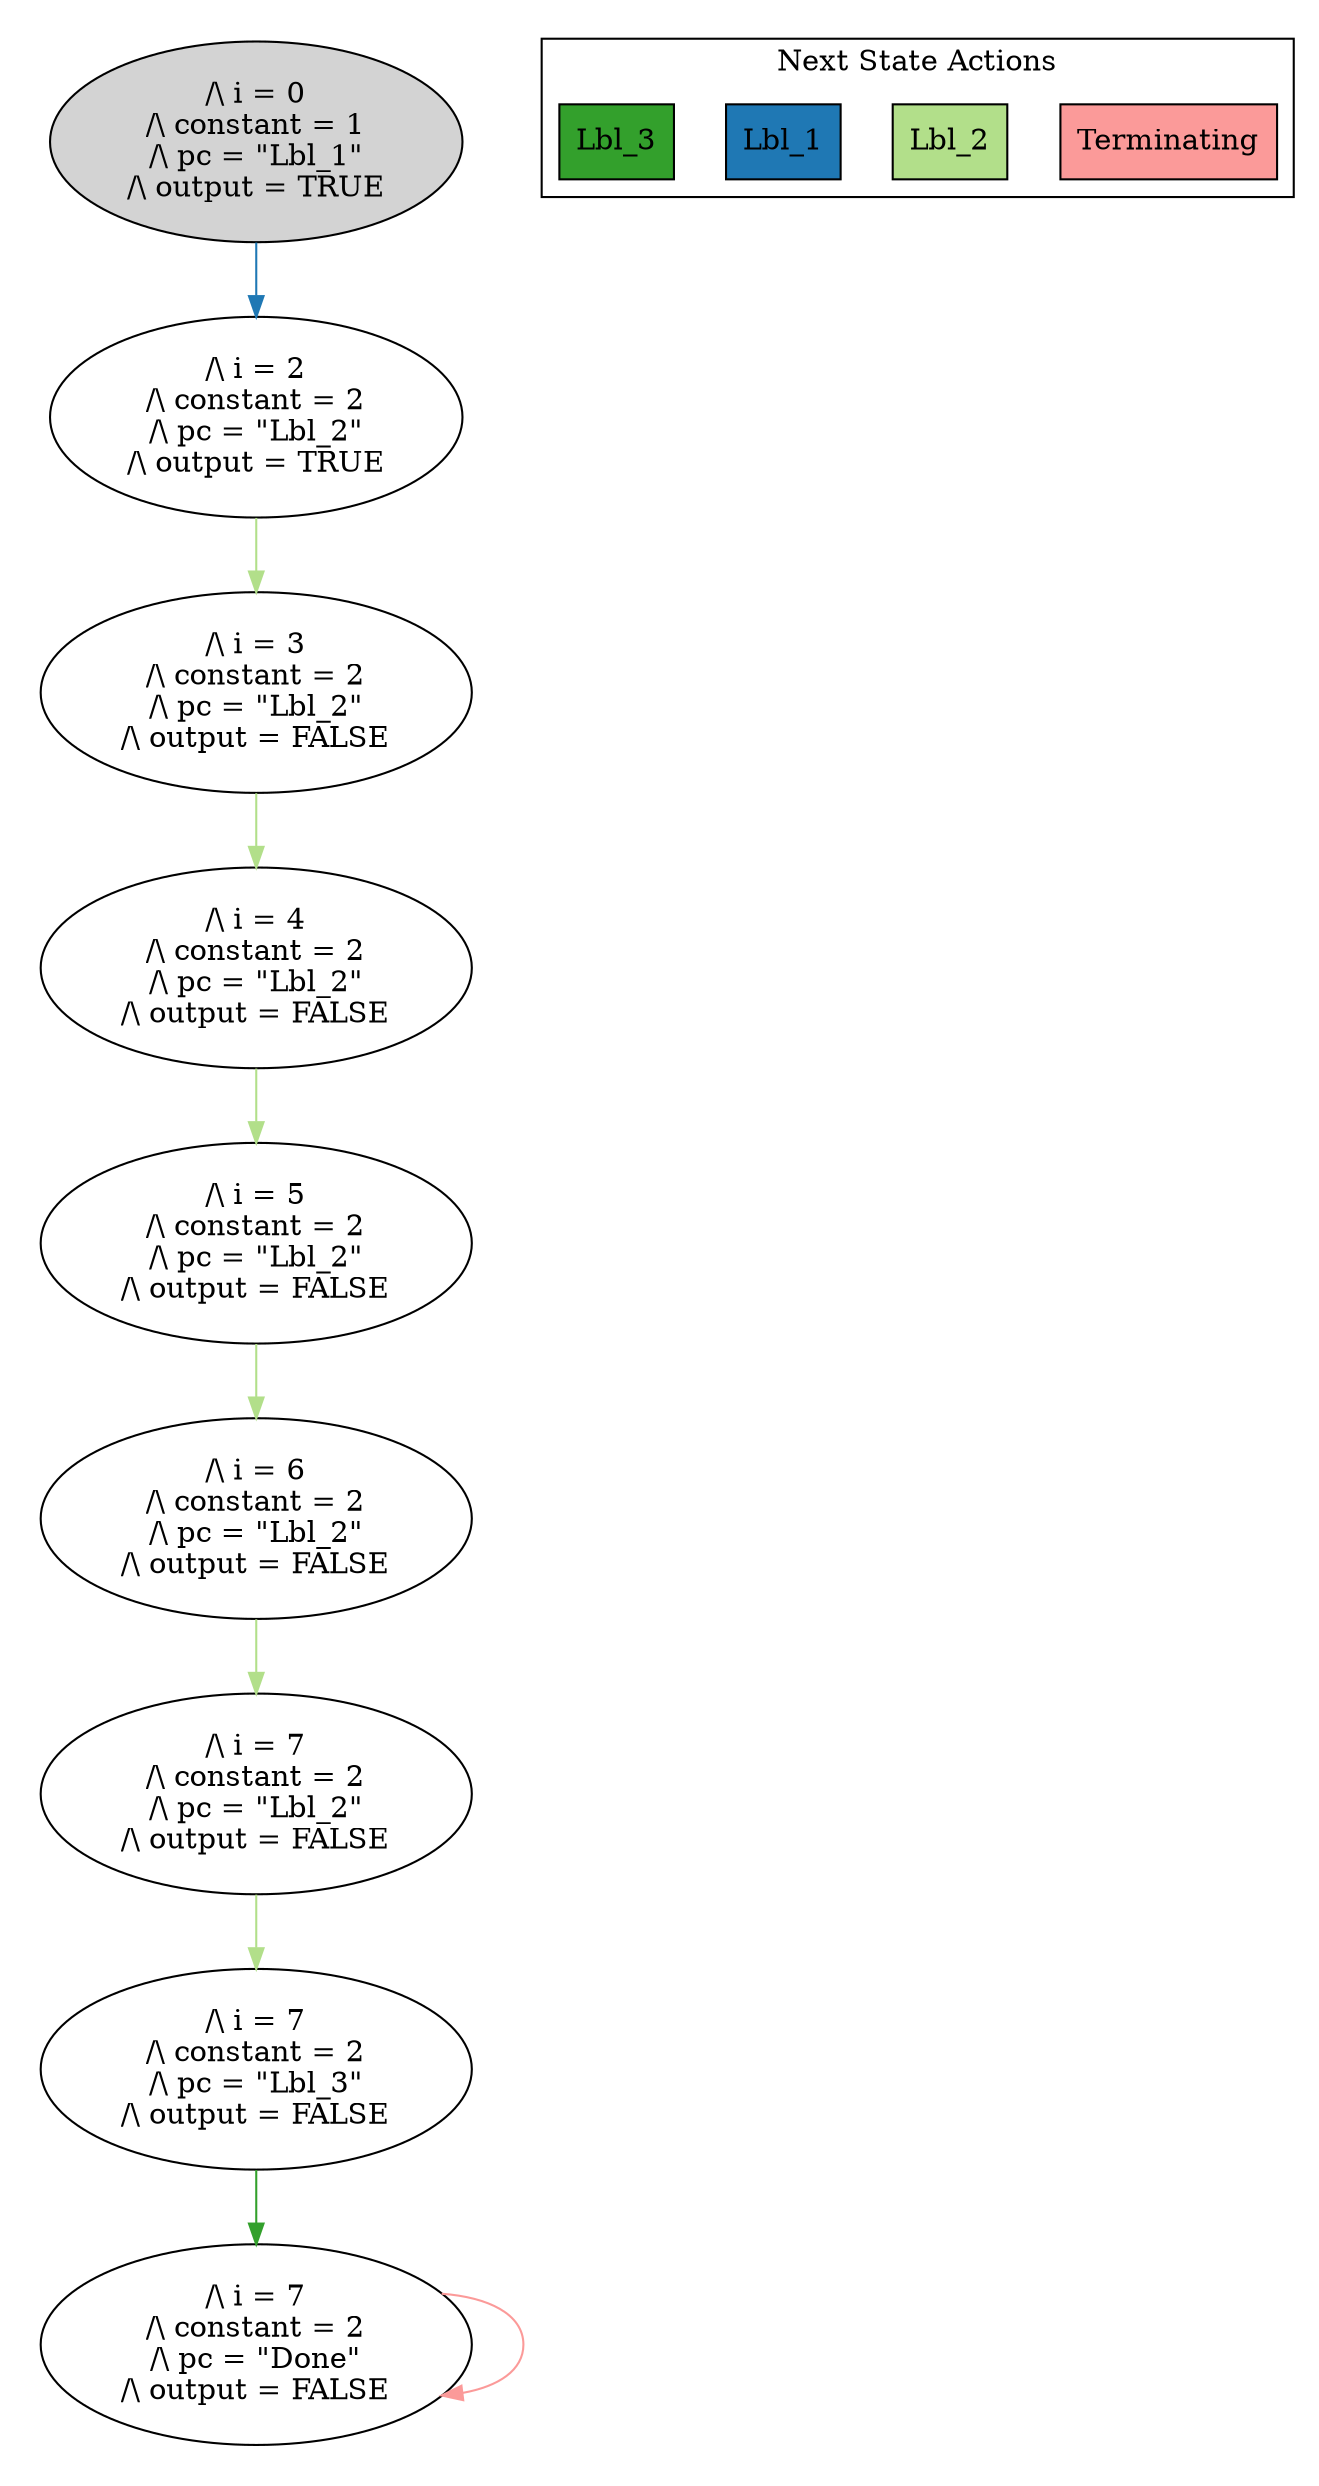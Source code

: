 strict digraph DiskGraph {
edge [colorscheme="paired12"]
nodesep=0.35;
subgraph cluster_graph {
color="white";
-8110216085860370861 [label="/\\ i = 0\n/\\ constant = 1\n/\\ pc = \"Lbl_1\"\n/\\ output = TRUE",style = filled]
-8110216085860370861 -> -5751544962098897947 [label="",color="2",fontcolor="2"];
-5751544962098897947 [label="/\\ i = 2\n/\\ constant = 2\n/\\ pc = \"Lbl_2\"\n/\\ output = TRUE"];
-5751544962098897947 -> 6055031609591018661 [label="",color="3",fontcolor="3"];
6055031609591018661 [label="/\\ i = 3\n/\\ constant = 2\n/\\ pc = \"Lbl_2\"\n/\\ output = FALSE"];
6055031609591018661 -> -2360653287040178215 [label="",color="3",fontcolor="3"];
-2360653287040178215 [label="/\\ i = 4\n/\\ constant = 2\n/\\ pc = \"Lbl_2\"\n/\\ output = FALSE"];
-2360653287040178215 -> -1570162779768121475 [label="",color="3",fontcolor="3"];
-1570162779768121475 [label="/\\ i = 5\n/\\ constant = 2\n/\\ pc = \"Lbl_2\"\n/\\ output = FALSE"];
-1570162779768121475 -> -5391767036514351471 [label="",color="3",fontcolor="3"];
-5391767036514351471 [label="/\\ i = 6\n/\\ constant = 2\n/\\ pc = \"Lbl_2\"\n/\\ output = FALSE"];
-5391767036514351471 -> -9213107681066486219 [label="",color="3",fontcolor="3"];
-9213107681066486219 [label="/\\ i = 7\n/\\ constant = 2\n/\\ pc = \"Lbl_2\"\n/\\ output = FALSE"];
-9213107681066486219 -> 3199630688876259357 [label="",color="3",fontcolor="3"];
3199630688876259357 [label="/\\ i = 7\n/\\ constant = 2\n/\\ pc = \"Lbl_3\"\n/\\ output = FALSE"];
3199630688876259357 -> 7141426666350344187 [label="",color="4",fontcolor="4"];
7141426666350344187 [label="/\\ i = 7\n/\\ constant = 2\n/\\ pc = \"Done\"\n/\\ output = FALSE"];
7141426666350344187 -> 7141426666350344187 [label="",color="5",fontcolor="5"];
{rank = same; -8110216085860370861;}
{rank = same; -5751544962098897947;}
{rank = same; 6055031609591018661;}
{rank = same; -2360653287040178215;}
{rank = same; -1570162779768121475;}
{rank = same; -5391767036514351471;}
{rank = same; -9213107681066486219;}
{rank = same; 3199630688876259357;}
{rank = same; 7141426666350344187;}
}
subgraph cluster_legend {graph[style=bold];label = "Next State Actions" style="solid"
node [ labeljust="l",colorscheme="paired12",style=filled,shape=record ]
Terminating [label="Terminating",fillcolor=5]
Lbl_2 [label="Lbl_2",fillcolor=3]
Lbl_1 [label="Lbl_1",fillcolor=2]
Lbl_3 [label="Lbl_3",fillcolor=4]
}}